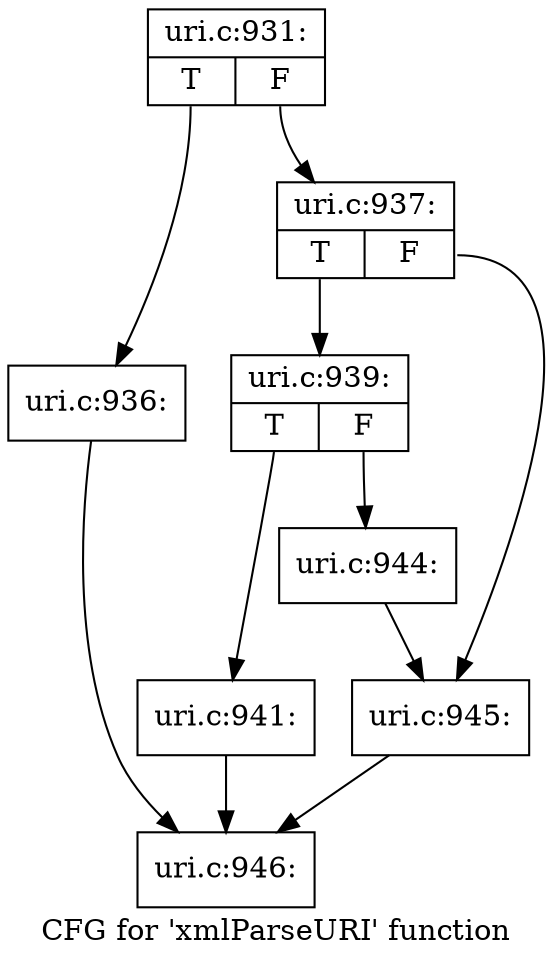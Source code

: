 digraph "CFG for 'xmlParseURI' function" {
	label="CFG for 'xmlParseURI' function";

	Node0x4792300 [shape=record,label="{uri.c:931:|{<s0>T|<s1>F}}"];
	Node0x4792300:s0 -> Node0x479acf0;
	Node0x4792300:s1 -> Node0x479ad40;
	Node0x479acf0 [shape=record,label="{uri.c:936:}"];
	Node0x479acf0 -> Node0x475a7f0;
	Node0x479ad40 [shape=record,label="{uri.c:937:|{<s0>T|<s1>F}}"];
	Node0x479ad40:s0 -> Node0x479c200;
	Node0x479ad40:s1 -> Node0x479c250;
	Node0x479c200 [shape=record,label="{uri.c:939:|{<s0>T|<s1>F}}"];
	Node0x479c200:s0 -> Node0x479ba70;
	Node0x479c200:s1 -> Node0x479c620;
	Node0x479ba70 [shape=record,label="{uri.c:941:}"];
	Node0x479ba70 -> Node0x475a7f0;
	Node0x479c620 [shape=record,label="{uri.c:944:}"];
	Node0x479c620 -> Node0x479c250;
	Node0x479c250 [shape=record,label="{uri.c:945:}"];
	Node0x479c250 -> Node0x475a7f0;
	Node0x475a7f0 [shape=record,label="{uri.c:946:}"];
}
